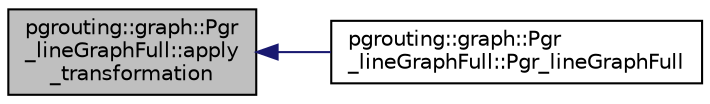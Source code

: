 digraph "pgrouting::graph::Pgr_lineGraphFull::apply_transformation"
{
  edge [fontname="Helvetica",fontsize="10",labelfontname="Helvetica",labelfontsize="10"];
  node [fontname="Helvetica",fontsize="10",shape=record];
  rankdir="LR";
  Node28 [label="pgrouting::graph::Pgr\l_lineGraphFull::apply\l_transformation",height=0.2,width=0.4,color="black", fillcolor="grey75", style="filled", fontcolor="black"];
  Node28 -> Node29 [dir="back",color="midnightblue",fontsize="10",style="solid",fontname="Helvetica"];
  Node29 [label="pgrouting::graph::Pgr\l_lineGraphFull::Pgr_lineGraphFull",height=0.2,width=0.4,color="black", fillcolor="white", style="filled",URL="$classpgrouting_1_1graph_1_1Pgr__lineGraphFull.html#a0913c405dd084e2a01650eae8358631f"];
}
